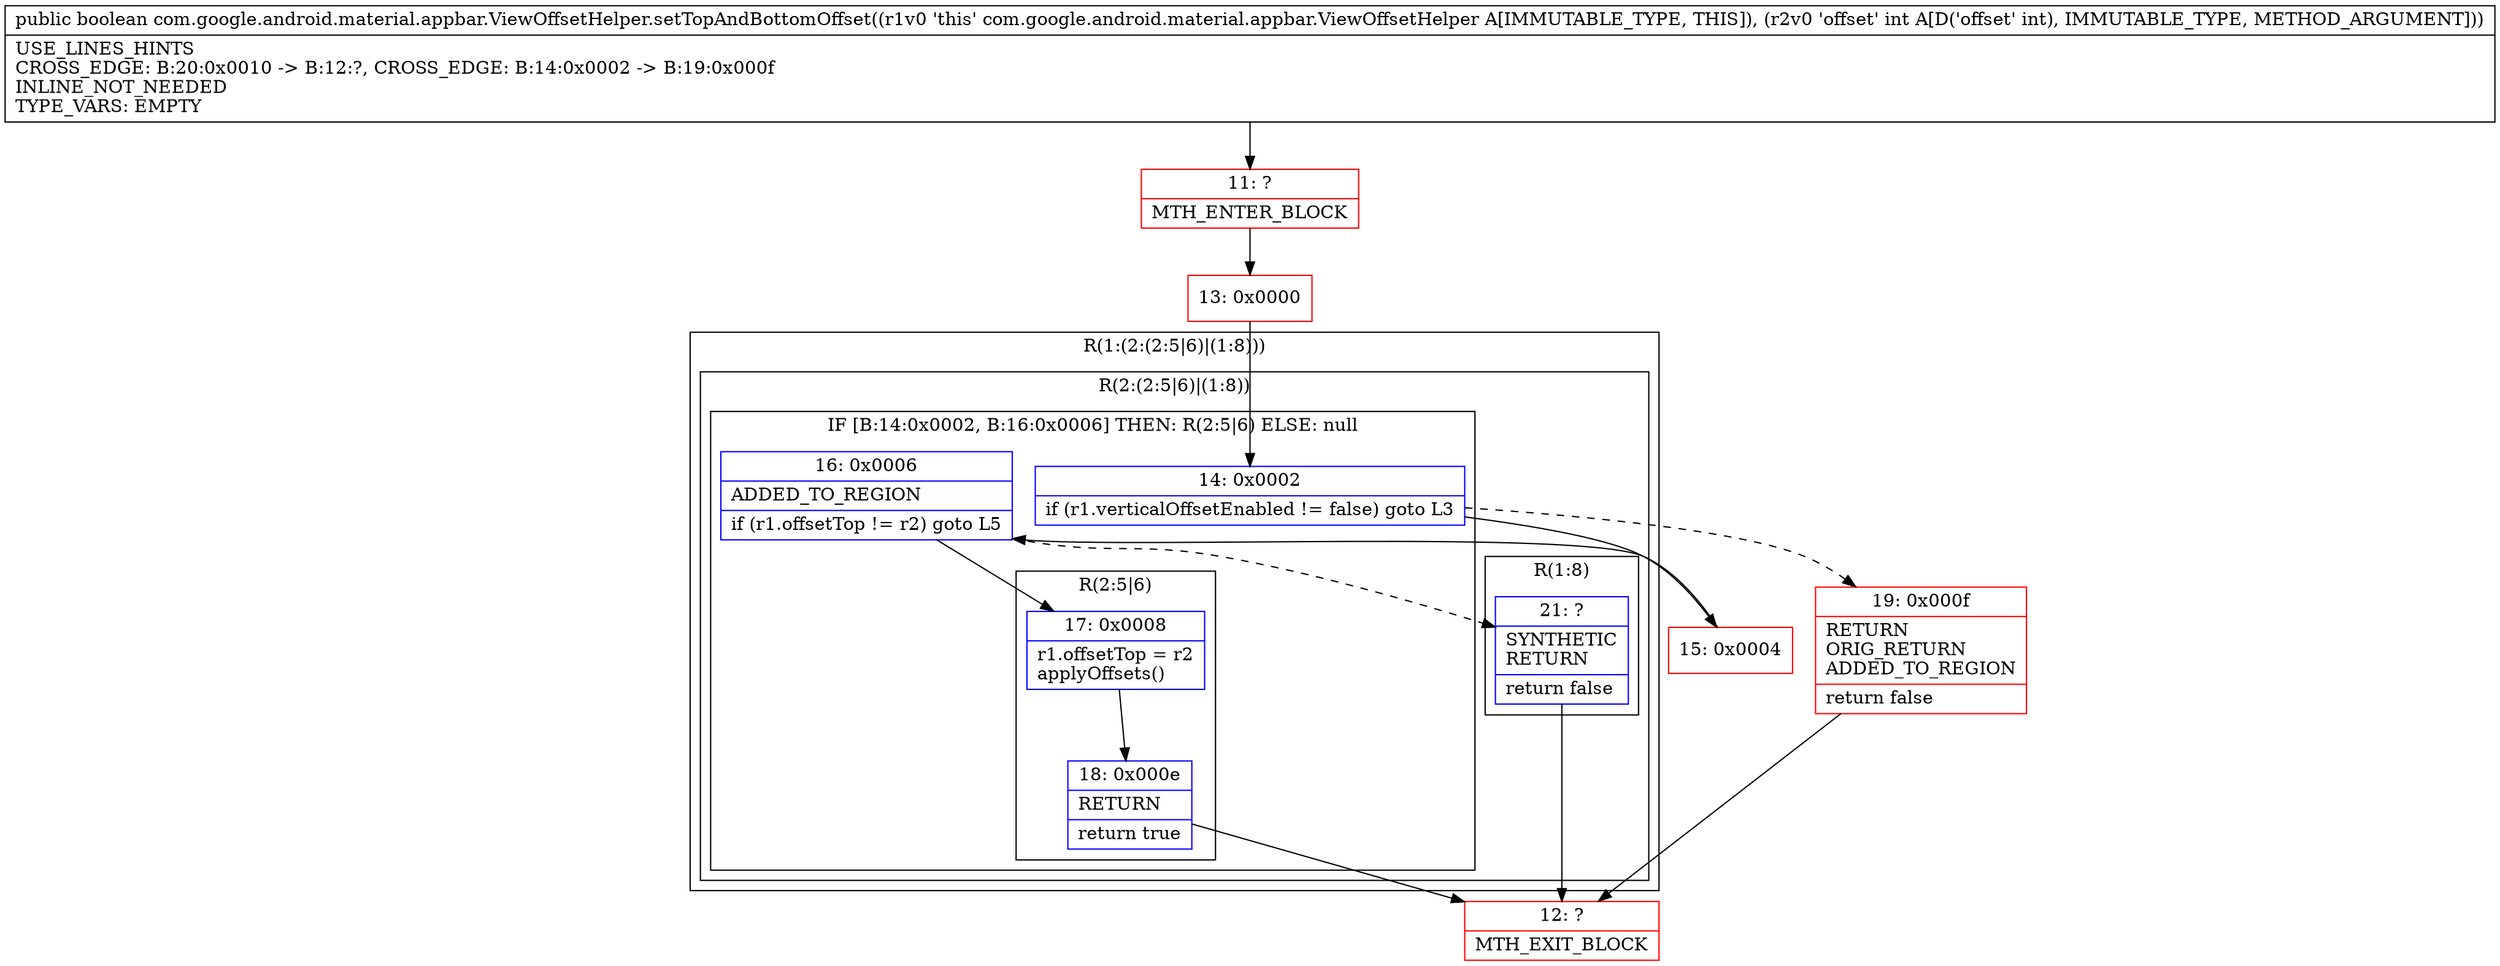 digraph "CFG forcom.google.android.material.appbar.ViewOffsetHelper.setTopAndBottomOffset(I)Z" {
subgraph cluster_Region_1188437477 {
label = "R(1:(2:(2:5|6)|(1:8)))";
node [shape=record,color=blue];
subgraph cluster_Region_390574783 {
label = "R(2:(2:5|6)|(1:8))";
node [shape=record,color=blue];
subgraph cluster_IfRegion_2032529612 {
label = "IF [B:14:0x0002, B:16:0x0006] THEN: R(2:5|6) ELSE: null";
node [shape=record,color=blue];
Node_14 [shape=record,label="{14\:\ 0x0002|if (r1.verticalOffsetEnabled != false) goto L3\l}"];
Node_16 [shape=record,label="{16\:\ 0x0006|ADDED_TO_REGION\l|if (r1.offsetTop != r2) goto L5\l}"];
subgraph cluster_Region_294194851 {
label = "R(2:5|6)";
node [shape=record,color=blue];
Node_17 [shape=record,label="{17\:\ 0x0008|r1.offsetTop = r2\lapplyOffsets()\l}"];
Node_18 [shape=record,label="{18\:\ 0x000e|RETURN\l|return true\l}"];
}
}
subgraph cluster_Region_1741029442 {
label = "R(1:8)";
node [shape=record,color=blue];
Node_21 [shape=record,label="{21\:\ ?|SYNTHETIC\lRETURN\l|return false\l}"];
}
}
}
Node_11 [shape=record,color=red,label="{11\:\ ?|MTH_ENTER_BLOCK\l}"];
Node_13 [shape=record,color=red,label="{13\:\ 0x0000}"];
Node_15 [shape=record,color=red,label="{15\:\ 0x0004}"];
Node_12 [shape=record,color=red,label="{12\:\ ?|MTH_EXIT_BLOCK\l}"];
Node_19 [shape=record,color=red,label="{19\:\ 0x000f|RETURN\lORIG_RETURN\lADDED_TO_REGION\l|return false\l}"];
MethodNode[shape=record,label="{public boolean com.google.android.material.appbar.ViewOffsetHelper.setTopAndBottomOffset((r1v0 'this' com.google.android.material.appbar.ViewOffsetHelper A[IMMUTABLE_TYPE, THIS]), (r2v0 'offset' int A[D('offset' int), IMMUTABLE_TYPE, METHOD_ARGUMENT]))  | USE_LINES_HINTS\lCROSS_EDGE: B:20:0x0010 \-\> B:12:?, CROSS_EDGE: B:14:0x0002 \-\> B:19:0x000f\lINLINE_NOT_NEEDED\lTYPE_VARS: EMPTY\l}"];
MethodNode -> Node_11;Node_14 -> Node_15;
Node_14 -> Node_19[style=dashed];
Node_16 -> Node_17;
Node_16 -> Node_21[style=dashed];
Node_17 -> Node_18;
Node_18 -> Node_12;
Node_21 -> Node_12;
Node_11 -> Node_13;
Node_13 -> Node_14;
Node_15 -> Node_16;
Node_19 -> Node_12;
}

